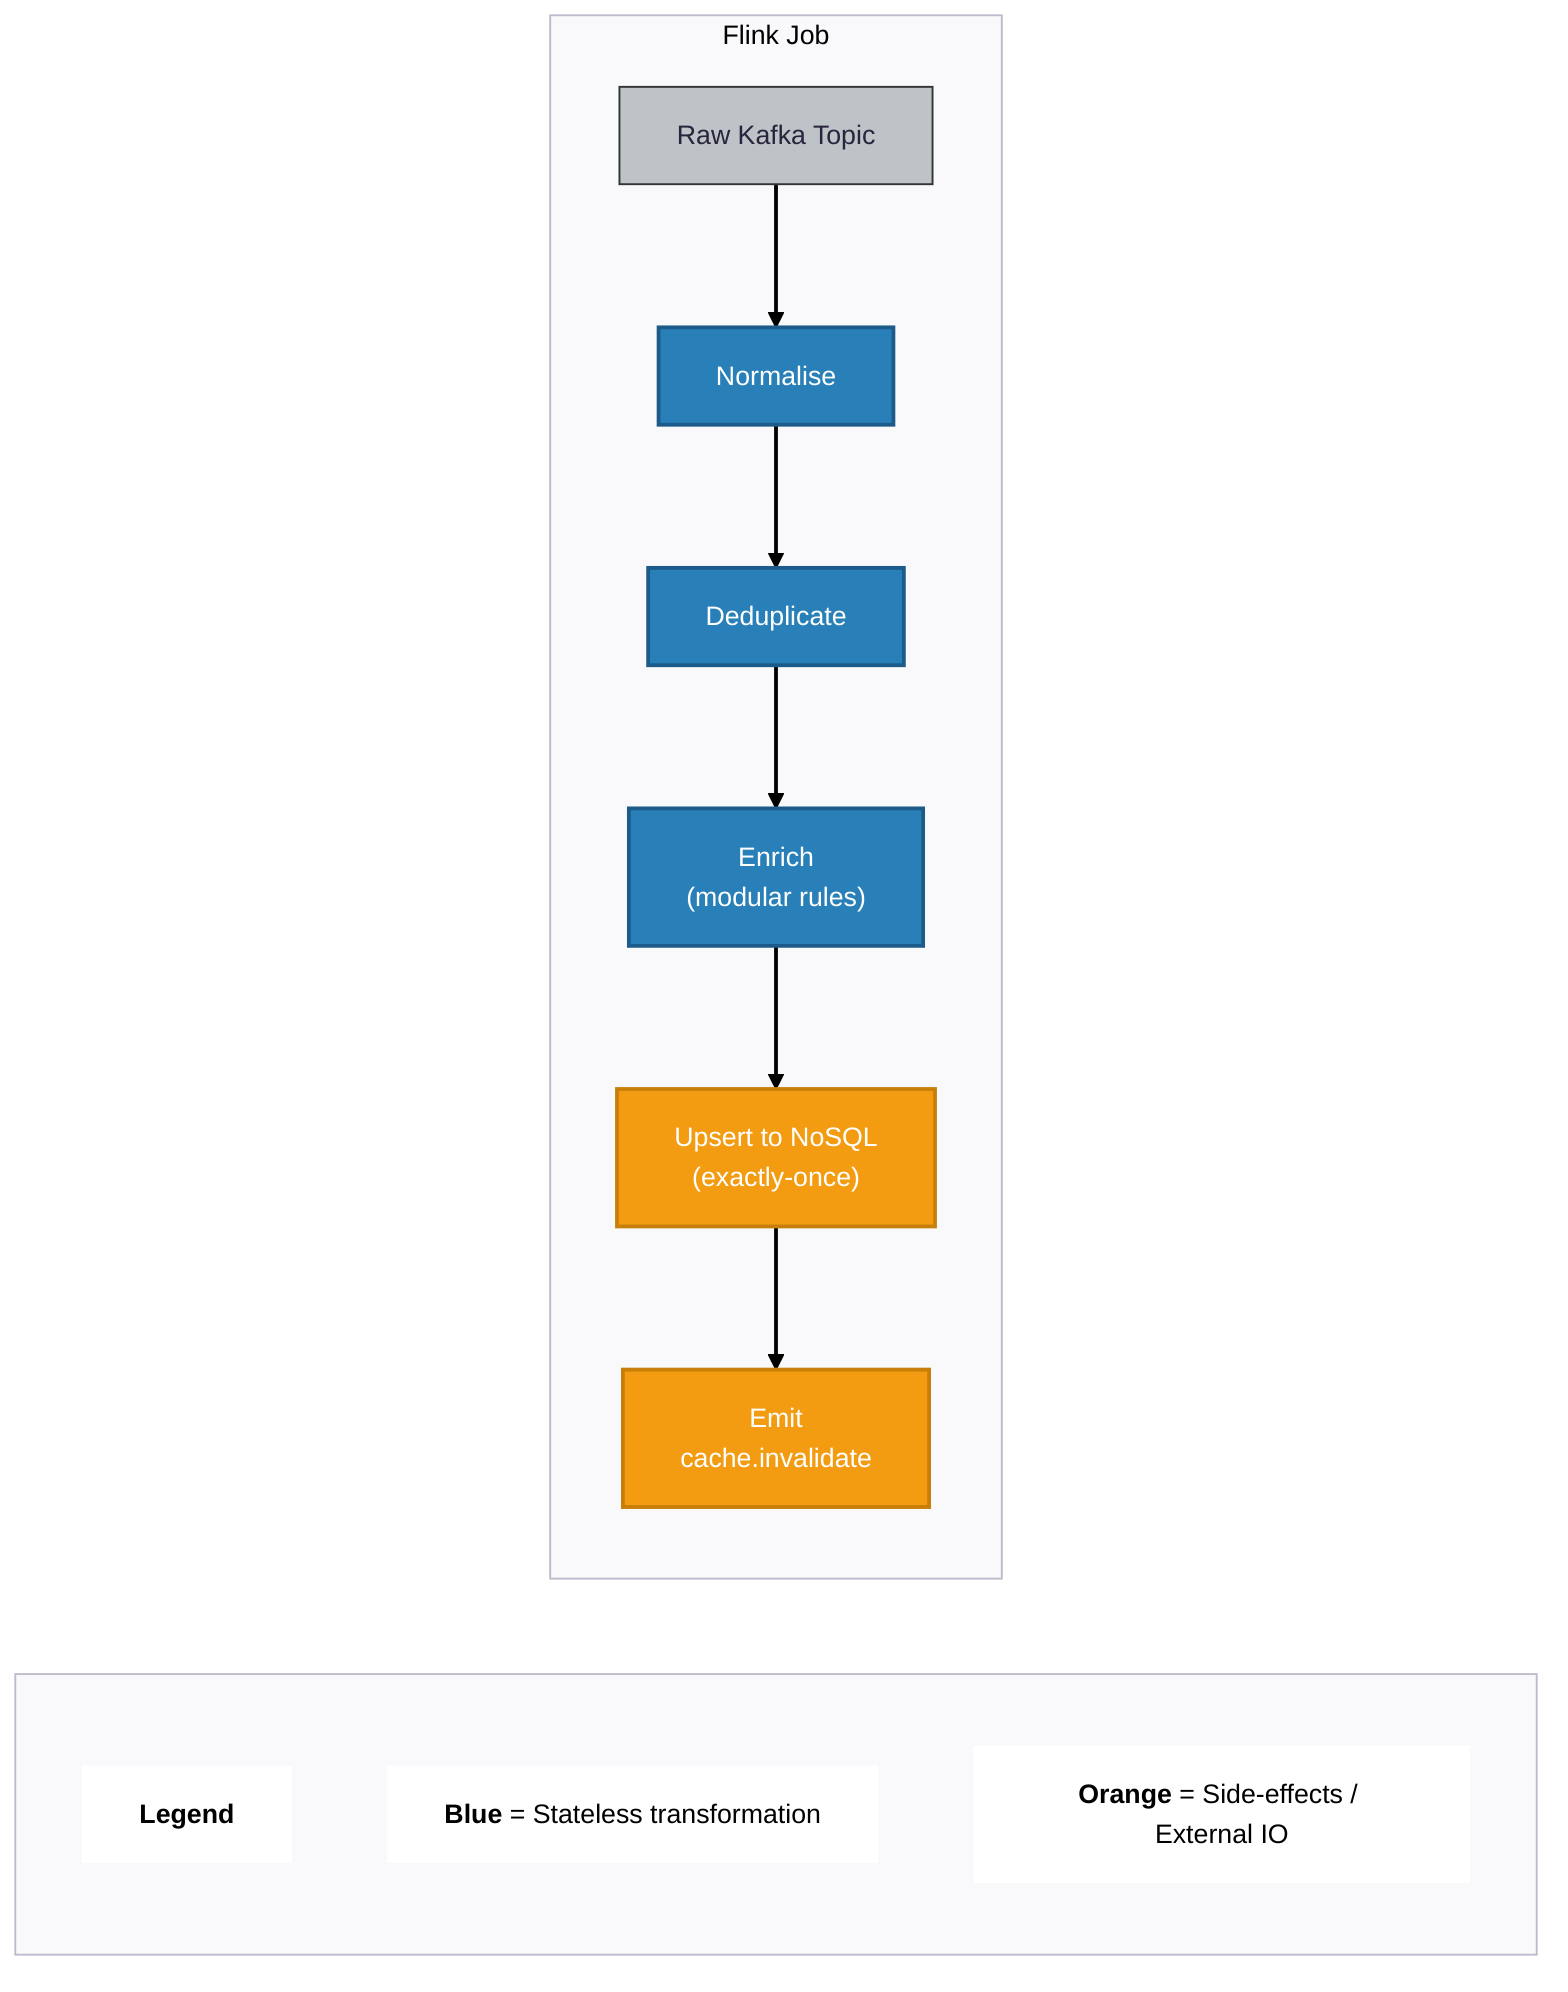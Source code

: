 ---
config:
  theme: redux
---
flowchart LR
    %% Legend
    subgraph Legend[ ]
      direction TB
      L1[<b>Legend</b>]:::legendHeader
      L2[<span style="color:#2980b9;"><b>Blue</b></span> = Stateless transformation]:::legendEntry
      L3[<span style="color:#f39c12;"><b>Orange</b></span> = Side-effects / External IO]:::legendEntry
    end

    %% Main DAG
    subgraph Flink Job
        A["Raw Kafka Topic"]:::source
        B["Normalise"]:::stateless
        C["Deduplicate"]:::stateless
        D["Enrich<br/>(modular rules)"]:::stateless
        E["Upsert to NoSQL<br/>(exactly-once)"]:::sideEffect
        F["Emit<br/>cache.invalidate"]:::sideEffect
    end

    A --> B
    B --> C
    C --> D
    D --> E
    E --> F

    classDef source fill:#bdc3c7,stroke:#333,stroke-width:1px;
    classDef stateless fill:#2980b9,color:#fff,stroke:#1c5a89;
    classDef sideEffect fill:#f39c12,color:#fff,stroke:#c87f0a;
    classDef legendHeader fill:#ffffff,color:#000,stroke-width:0px;
    classDef legendEntry fill:#ffffff,color:#000,stroke-width:0px;